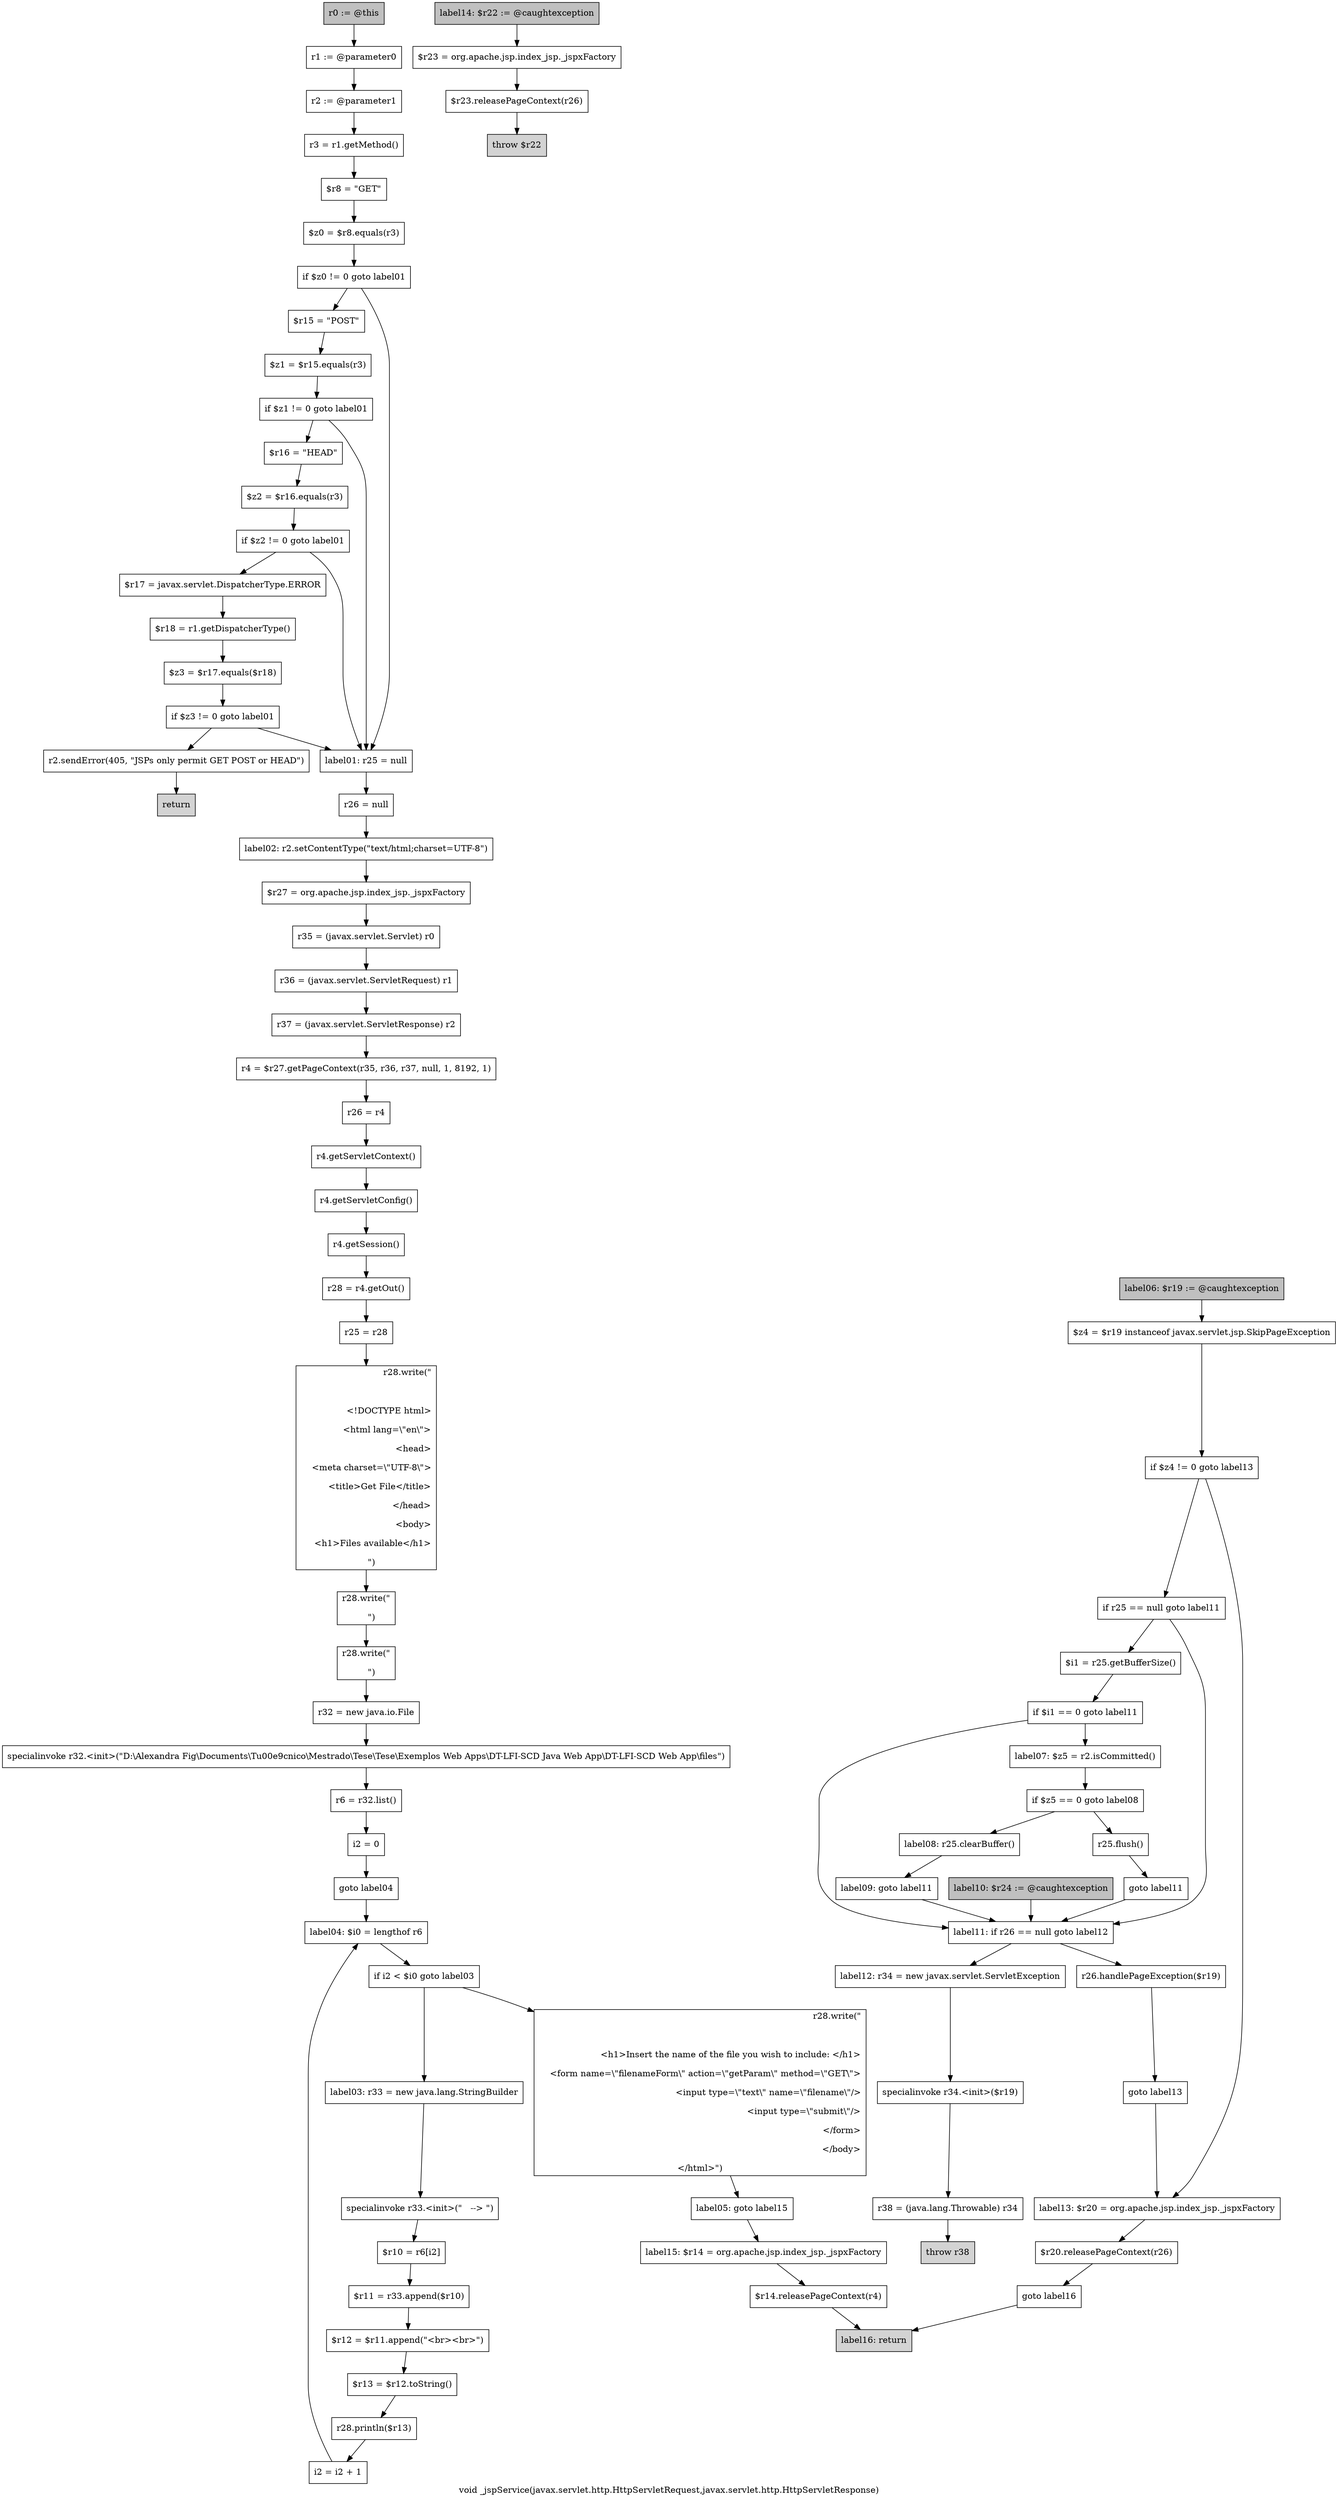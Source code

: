 digraph "void _jspService(javax.servlet.http.HttpServletRequest,javax.servlet.http.HttpServletResponse)" {
    label="void _jspService(javax.servlet.http.HttpServletRequest,javax.servlet.http.HttpServletResponse)";
    node [shape=box];
    "0" [style=filled,fillcolor=gray,label="r0 := @this",];
    "1" [label="r1 := @parameter0",];
    "0"->"1";
    "2" [label="r2 := @parameter1",];
    "1"->"2";
    "3" [label="r3 = r1.getMethod()",];
    "2"->"3";
    "4" [label="$r8 = \"GET\"",];
    "3"->"4";
    "5" [label="$z0 = $r8.equals(r3)",];
    "4"->"5";
    "6" [label="if $z0 != 0 goto label01",];
    "5"->"6";
    "7" [label="$r15 = \"POST\"",];
    "6"->"7";
    "19" [label="label01: r25 = null",];
    "6"->"19";
    "8" [label="$z1 = $r15.equals(r3)",];
    "7"->"8";
    "9" [label="if $z1 != 0 goto label01",];
    "8"->"9";
    "10" [label="$r16 = \"HEAD\"",];
    "9"->"10";
    "9"->"19";
    "11" [label="$z2 = $r16.equals(r3)",];
    "10"->"11";
    "12" [label="if $z2 != 0 goto label01",];
    "11"->"12";
    "13" [label="$r17 = javax.servlet.DispatcherType.ERROR",];
    "12"->"13";
    "12"->"19";
    "14" [label="$r18 = r1.getDispatcherType()",];
    "13"->"14";
    "15" [label="$z3 = $r17.equals($r18)",];
    "14"->"15";
    "16" [label="if $z3 != 0 goto label01",];
    "15"->"16";
    "17" [label="r2.sendError(405, \"JSPs only permit GET POST or HEAD\")",];
    "16"->"17";
    "16"->"19";
    "18" [style=filled,fillcolor=lightgray,label="return",];
    "17"->"18";
    "20" [label="r26 = null",];
    "19"->"20";
    "21" [label="label02: r2.setContentType(\"text/html;charset=UTF-8\")",];
    "20"->"21";
    "22" [label="$r27 = org.apache.jsp.index_jsp._jspxFactory",];
    "21"->"22";
    "23" [label="r35 = (javax.servlet.Servlet) r0",];
    "22"->"23";
    "24" [label="r36 = (javax.servlet.ServletRequest) r1",];
    "23"->"24";
    "25" [label="r37 = (javax.servlet.ServletResponse) r2",];
    "24"->"25";
    "26" [label="r4 = $r27.getPageContext(r35, r36, r37, null, 1, 8192, 1)",];
    "25"->"26";
    "27" [label="r26 = r4",];
    "26"->"27";
    "28" [label="r4.getServletContext()",];
    "27"->"28";
    "29" [label="r4.getServletConfig()",];
    "28"->"29";
    "30" [label="r4.getSession()",];
    "29"->"30";
    "31" [label="r28 = r4.getOut()",];
    "30"->"31";
    "32" [label="r25 = r28",];
    "31"->"32";
    "33" [label="r28.write(\"\r\n\r\n<!DOCTYPE html>\r\n<html lang=\\\"en\\\">\r\n<head>\r\n    <meta charset=\\\"UTF-8\\\">\r\n    <title>Get File</title>\r\n</head>\r\n<body>\r\n    <h1>Files available</h1>\r\n    \")",];
    "32"->"33";
    "34" [label="r28.write(\"\r\n    \")",];
    "33"->"34";
    "35" [label="r28.write(\"\r\n    \")",];
    "34"->"35";
    "36" [label="r32 = new java.io.File",];
    "35"->"36";
    "37" [label="specialinvoke r32.<init>(\"D:\\Alexandra Fig\\Documents\\T\u00e9cnico\\Mestrado\\Tese\\Tese\\Exemplos Web Apps\\DT-LFI-SCD Java Web App\\DT-LFI-SCD Web App\\files\")",];
    "36"->"37";
    "38" [label="r6 = r32.list()",];
    "37"->"38";
    "39" [label="i2 = 0",];
    "38"->"39";
    "40" [label="goto label04",];
    "39"->"40";
    "49" [label="label04: $i0 = lengthof r6",];
    "40"->"49";
    "41" [label="label03: r33 = new java.lang.StringBuilder",];
    "42" [label="specialinvoke r33.<init>(\"   --> \")",];
    "41"->"42";
    "43" [label="$r10 = r6[i2]",];
    "42"->"43";
    "44" [label="$r11 = r33.append($r10)",];
    "43"->"44";
    "45" [label="$r12 = $r11.append(\"<br><br>\")",];
    "44"->"45";
    "46" [label="$r13 = $r12.toString()",];
    "45"->"46";
    "47" [label="r28.println($r13)",];
    "46"->"47";
    "48" [label="i2 = i2 + 1",];
    "47"->"48";
    "48"->"49";
    "50" [label="if i2 < $i0 goto label03",];
    "49"->"50";
    "50"->"41";
    "51" [label="r28.write(\"\r\n\r\n    <h1>Insert the name of the file you wish to include: </h1>\r\n    <form name=\\\"filenameForm\\\" action=\\\"getParam\\\" method=\\\"GET\\\">\r\n        <input type=\\\"text\\\" name=\\\"filename\\\"/>\r\n        <input type=\\\"submit\\\"/>\r\n    </form>\r\n</body>\r\n</html>\")",];
    "50"->"51";
    "52" [label="label05: goto label15",];
    "51"->"52";
    "80" [label="label15: $r14 = org.apache.jsp.index_jsp._jspxFactory",];
    "52"->"80";
    "53" [style=filled,fillcolor=gray,label="label06: $r19 := @caughtexception",];
    "54" [label="$z4 = $r19 instanceof javax.servlet.jsp.SkipPageException",];
    "53"->"54";
    "55" [label="if $z4 != 0 goto label13",];
    "54"->"55";
    "56" [label="if r25 == null goto label11",];
    "55"->"56";
    "73" [label="label13: $r20 = org.apache.jsp.index_jsp._jspxFactory",];
    "55"->"73";
    "57" [label="$i1 = r25.getBufferSize()",];
    "56"->"57";
    "66" [label="label11: if r26 == null goto label12",];
    "56"->"66";
    "58" [label="if $i1 == 0 goto label11",];
    "57"->"58";
    "59" [label="label07: $z5 = r2.isCommitted()",];
    "58"->"59";
    "58"->"66";
    "60" [label="if $z5 == 0 goto label08",];
    "59"->"60";
    "61" [label="r25.flush()",];
    "60"->"61";
    "63" [label="label08: r25.clearBuffer()",];
    "60"->"63";
    "62" [label="goto label11",];
    "61"->"62";
    "62"->"66";
    "64" [label="label09: goto label11",];
    "63"->"64";
    "64"->"66";
    "65" [style=filled,fillcolor=gray,label="label10: $r24 := @caughtexception",];
    "65"->"66";
    "67" [label="r26.handlePageException($r19)",];
    "66"->"67";
    "69" [label="label12: r34 = new javax.servlet.ServletException",];
    "66"->"69";
    "68" [label="goto label13",];
    "67"->"68";
    "68"->"73";
    "70" [label="specialinvoke r34.<init>($r19)",];
    "69"->"70";
    "71" [label="r38 = (java.lang.Throwable) r34",];
    "70"->"71";
    "72" [style=filled,fillcolor=lightgray,label="throw r38",];
    "71"->"72";
    "74" [label="$r20.releasePageContext(r26)",];
    "73"->"74";
    "75" [label="goto label16",];
    "74"->"75";
    "82" [style=filled,fillcolor=lightgray,label="label16: return",];
    "75"->"82";
    "76" [style=filled,fillcolor=gray,label="label14: $r22 := @caughtexception",];
    "77" [label="$r23 = org.apache.jsp.index_jsp._jspxFactory",];
    "76"->"77";
    "78" [label="$r23.releasePageContext(r26)",];
    "77"->"78";
    "79" [style=filled,fillcolor=lightgray,label="throw $r22",];
    "78"->"79";
    "81" [label="$r14.releasePageContext(r4)",];
    "80"->"81";
    "81"->"82";
}
